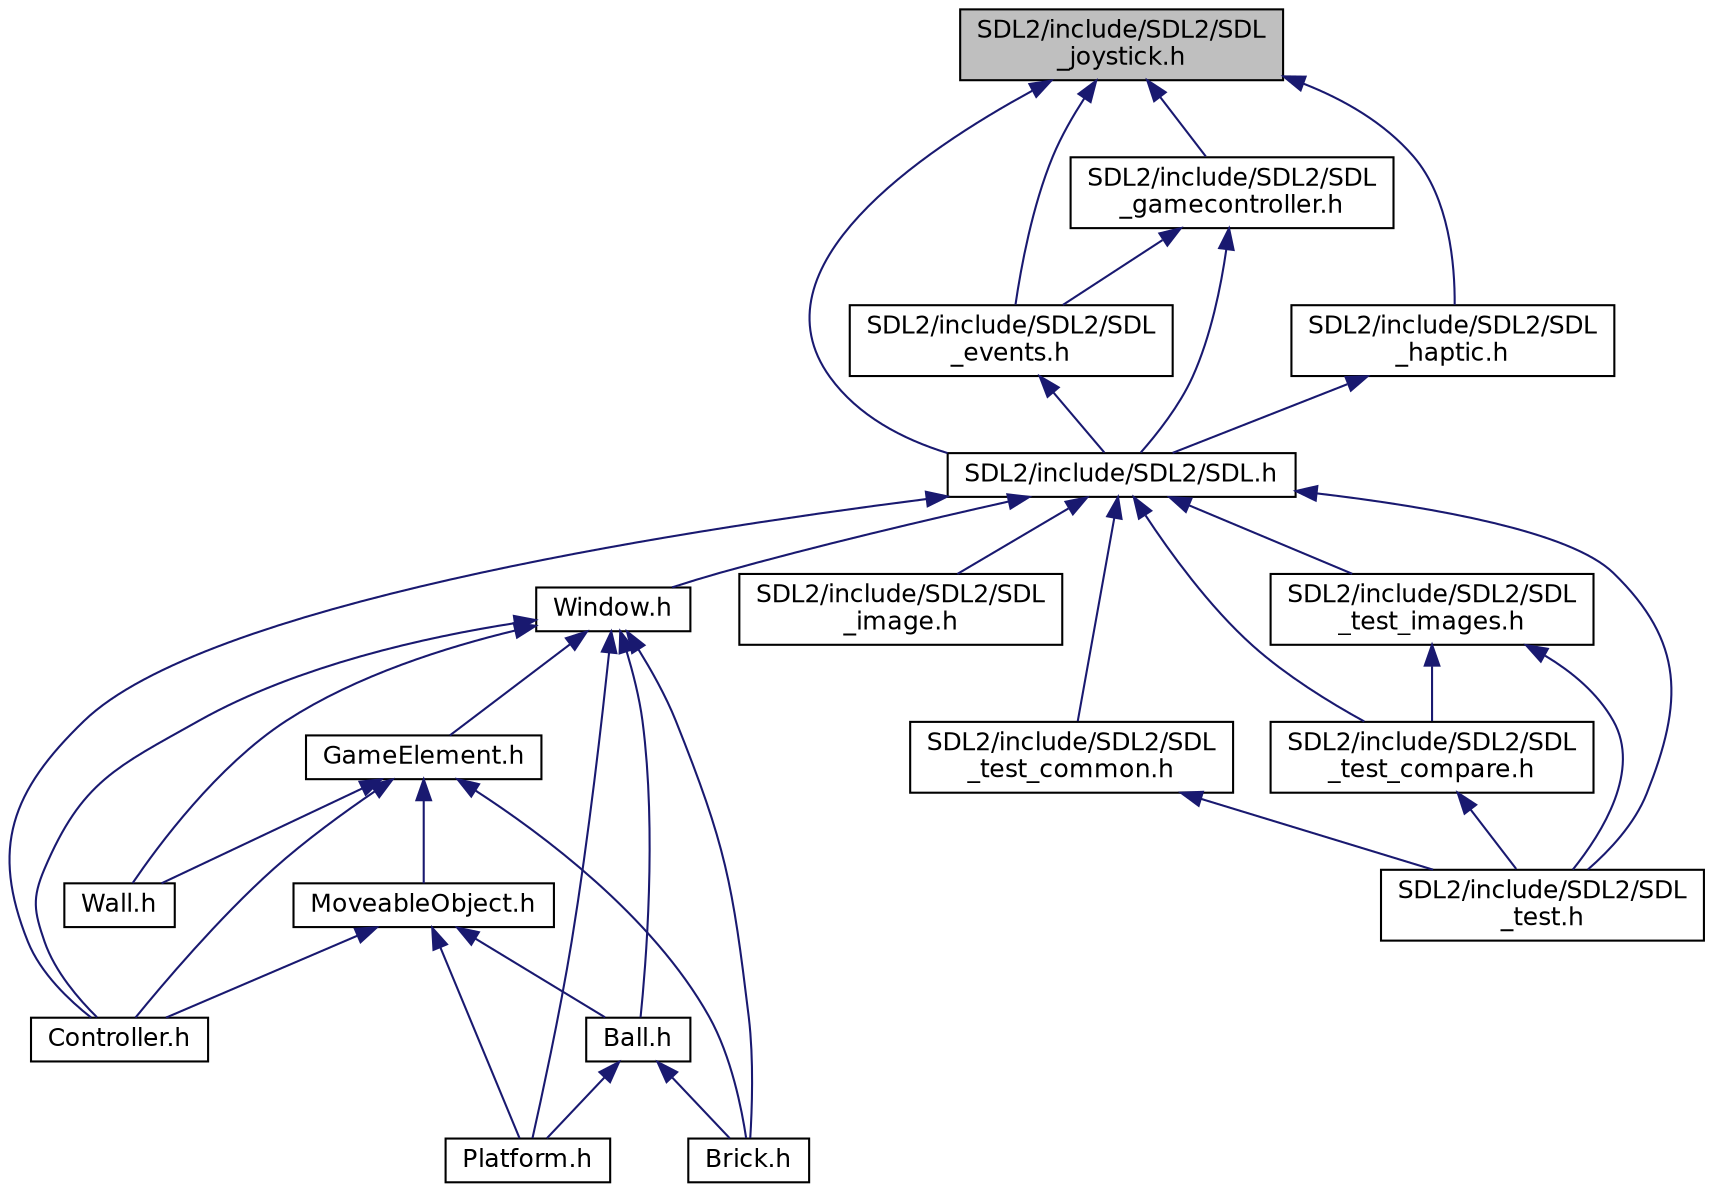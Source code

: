 digraph "SDL2/include/SDL2/SDL_joystick.h"
{
  edge [fontname="Helvetica",fontsize="12",labelfontname="Helvetica",labelfontsize="12"];
  node [fontname="Helvetica",fontsize="12",shape=record];
  Node9 [label="SDL2/include/SDL2/SDL\l_joystick.h",height=0.2,width=0.4,color="black", fillcolor="grey75", style="filled", fontcolor="black"];
  Node9 -> Node10 [dir="back",color="midnightblue",fontsize="12",style="solid",fontname="Helvetica"];
  Node10 [label="SDL2/include/SDL2/SDL\l_events.h",height=0.2,width=0.4,color="black", fillcolor="white", style="filled",URL="$_s_d_l__events_8h.html",tooltip="Include file for SDL event handling. "];
  Node10 -> Node11 [dir="back",color="midnightblue",fontsize="12",style="solid",fontname="Helvetica"];
  Node11 [label="SDL2/include/SDL2/SDL.h",height=0.2,width=0.4,color="black", fillcolor="white", style="filled",URL="$_s_d_l_8h.html",tooltip="Main include header for the SDL library. "];
  Node11 -> Node12 [dir="back",color="midnightblue",fontsize="12",style="solid",fontname="Helvetica"];
  Node12 [label="Window.h",height=0.2,width=0.4,color="black", fillcolor="white", style="filled",URL="$_window_8h_source.html"];
  Node12 -> Node13 [dir="back",color="midnightblue",fontsize="12",style="solid",fontname="Helvetica"];
  Node13 [label="Ball.h",height=0.2,width=0.4,color="black", fillcolor="white", style="filled",URL="$_ball_8h_source.html"];
  Node13 -> Node14 [dir="back",color="midnightblue",fontsize="12",style="solid",fontname="Helvetica"];
  Node14 [label="Brick.h",height=0.2,width=0.4,color="black", fillcolor="white", style="filled",URL="$_brick_8h_source.html"];
  Node13 -> Node15 [dir="back",color="midnightblue",fontsize="12",style="solid",fontname="Helvetica"];
  Node15 [label="Platform.h",height=0.2,width=0.4,color="black", fillcolor="white", style="filled",URL="$_platform_8h_source.html"];
  Node12 -> Node16 [dir="back",color="midnightblue",fontsize="12",style="solid",fontname="Helvetica"];
  Node16 [label="GameElement.h",height=0.2,width=0.4,color="black", fillcolor="white", style="filled",URL="$_game_element_8h_source.html"];
  Node16 -> Node17 [dir="back",color="midnightblue",fontsize="12",style="solid",fontname="Helvetica"];
  Node17 [label="MoveableObject.h",height=0.2,width=0.4,color="black", fillcolor="white", style="filled",URL="$_moveable_object_8h_source.html"];
  Node17 -> Node13 [dir="back",color="midnightblue",fontsize="12",style="solid",fontname="Helvetica"];
  Node17 -> Node18 [dir="back",color="midnightblue",fontsize="12",style="solid",fontname="Helvetica"];
  Node18 [label="Controller.h",height=0.2,width=0.4,color="black", fillcolor="white", style="filled",URL="$_controller_8h_source.html"];
  Node17 -> Node15 [dir="back",color="midnightblue",fontsize="12",style="solid",fontname="Helvetica"];
  Node16 -> Node14 [dir="back",color="midnightblue",fontsize="12",style="solid",fontname="Helvetica"];
  Node16 -> Node18 [dir="back",color="midnightblue",fontsize="12",style="solid",fontname="Helvetica"];
  Node16 -> Node19 [dir="back",color="midnightblue",fontsize="12",style="solid",fontname="Helvetica"];
  Node19 [label="Wall.h",height=0.2,width=0.4,color="black", fillcolor="white", style="filled",URL="$_wall_8h_source.html"];
  Node12 -> Node14 [dir="back",color="midnightblue",fontsize="12",style="solid",fontname="Helvetica"];
  Node12 -> Node18 [dir="back",color="midnightblue",fontsize="12",style="solid",fontname="Helvetica"];
  Node12 -> Node15 [dir="back",color="midnightblue",fontsize="12",style="solid",fontname="Helvetica"];
  Node12 -> Node19 [dir="back",color="midnightblue",fontsize="12",style="solid",fontname="Helvetica"];
  Node11 -> Node18 [dir="back",color="midnightblue",fontsize="12",style="solid",fontname="Helvetica"];
  Node11 -> Node20 [dir="back",color="midnightblue",fontsize="12",style="solid",fontname="Helvetica"];
  Node20 [label="SDL2/include/SDL2/SDL\l_image.h",height=0.2,width=0.4,color="black", fillcolor="white", style="filled",URL="$_s_d_l__image_8h_source.html"];
  Node11 -> Node21 [dir="back",color="midnightblue",fontsize="12",style="solid",fontname="Helvetica"];
  Node21 [label="SDL2/include/SDL2/SDL\l_test.h",height=0.2,width=0.4,color="black", fillcolor="white", style="filled",URL="$_s_d_l__test_8h.html",tooltip="Include file for SDL test framework. "];
  Node11 -> Node22 [dir="back",color="midnightblue",fontsize="12",style="solid",fontname="Helvetica"];
  Node22 [label="SDL2/include/SDL2/SDL\l_test_common.h",height=0.2,width=0.4,color="black", fillcolor="white", style="filled",URL="$_s_d_l__test__common_8h.html",tooltip="Include file for SDL test framework. "];
  Node22 -> Node21 [dir="back",color="midnightblue",fontsize="12",style="solid",fontname="Helvetica"];
  Node11 -> Node23 [dir="back",color="midnightblue",fontsize="12",style="solid",fontname="Helvetica"];
  Node23 [label="SDL2/include/SDL2/SDL\l_test_compare.h",height=0.2,width=0.4,color="black", fillcolor="white", style="filled",URL="$_s_d_l__test__compare_8h.html",tooltip="Include file for SDL test framework. "];
  Node23 -> Node21 [dir="back",color="midnightblue",fontsize="12",style="solid",fontname="Helvetica"];
  Node11 -> Node24 [dir="back",color="midnightblue",fontsize="12",style="solid",fontname="Helvetica"];
  Node24 [label="SDL2/include/SDL2/SDL\l_test_images.h",height=0.2,width=0.4,color="black", fillcolor="white", style="filled",URL="$_s_d_l__test__images_8h.html",tooltip="Include file for SDL test framework. "];
  Node24 -> Node23 [dir="back",color="midnightblue",fontsize="12",style="solid",fontname="Helvetica"];
  Node24 -> Node21 [dir="back",color="midnightblue",fontsize="12",style="solid",fontname="Helvetica"];
  Node9 -> Node25 [dir="back",color="midnightblue",fontsize="12",style="solid",fontname="Helvetica"];
  Node25 [label="SDL2/include/SDL2/SDL\l_gamecontroller.h",height=0.2,width=0.4,color="black", fillcolor="white", style="filled",URL="$_s_d_l__gamecontroller_8h.html",tooltip="Include file for SDL game controller event handling. "];
  Node25 -> Node10 [dir="back",color="midnightblue",fontsize="12",style="solid",fontname="Helvetica"];
  Node25 -> Node11 [dir="back",color="midnightblue",fontsize="12",style="solid",fontname="Helvetica"];
  Node9 -> Node26 [dir="back",color="midnightblue",fontsize="12",style="solid",fontname="Helvetica"];
  Node26 [label="SDL2/include/SDL2/SDL\l_haptic.h",height=0.2,width=0.4,color="black", fillcolor="white", style="filled",URL="$_s_d_l__haptic_8h.html",tooltip="The SDL haptic subsystem allows you to control haptic (force feedback) devices. "];
  Node26 -> Node11 [dir="back",color="midnightblue",fontsize="12",style="solid",fontname="Helvetica"];
  Node9 -> Node11 [dir="back",color="midnightblue",fontsize="12",style="solid",fontname="Helvetica"];
}
